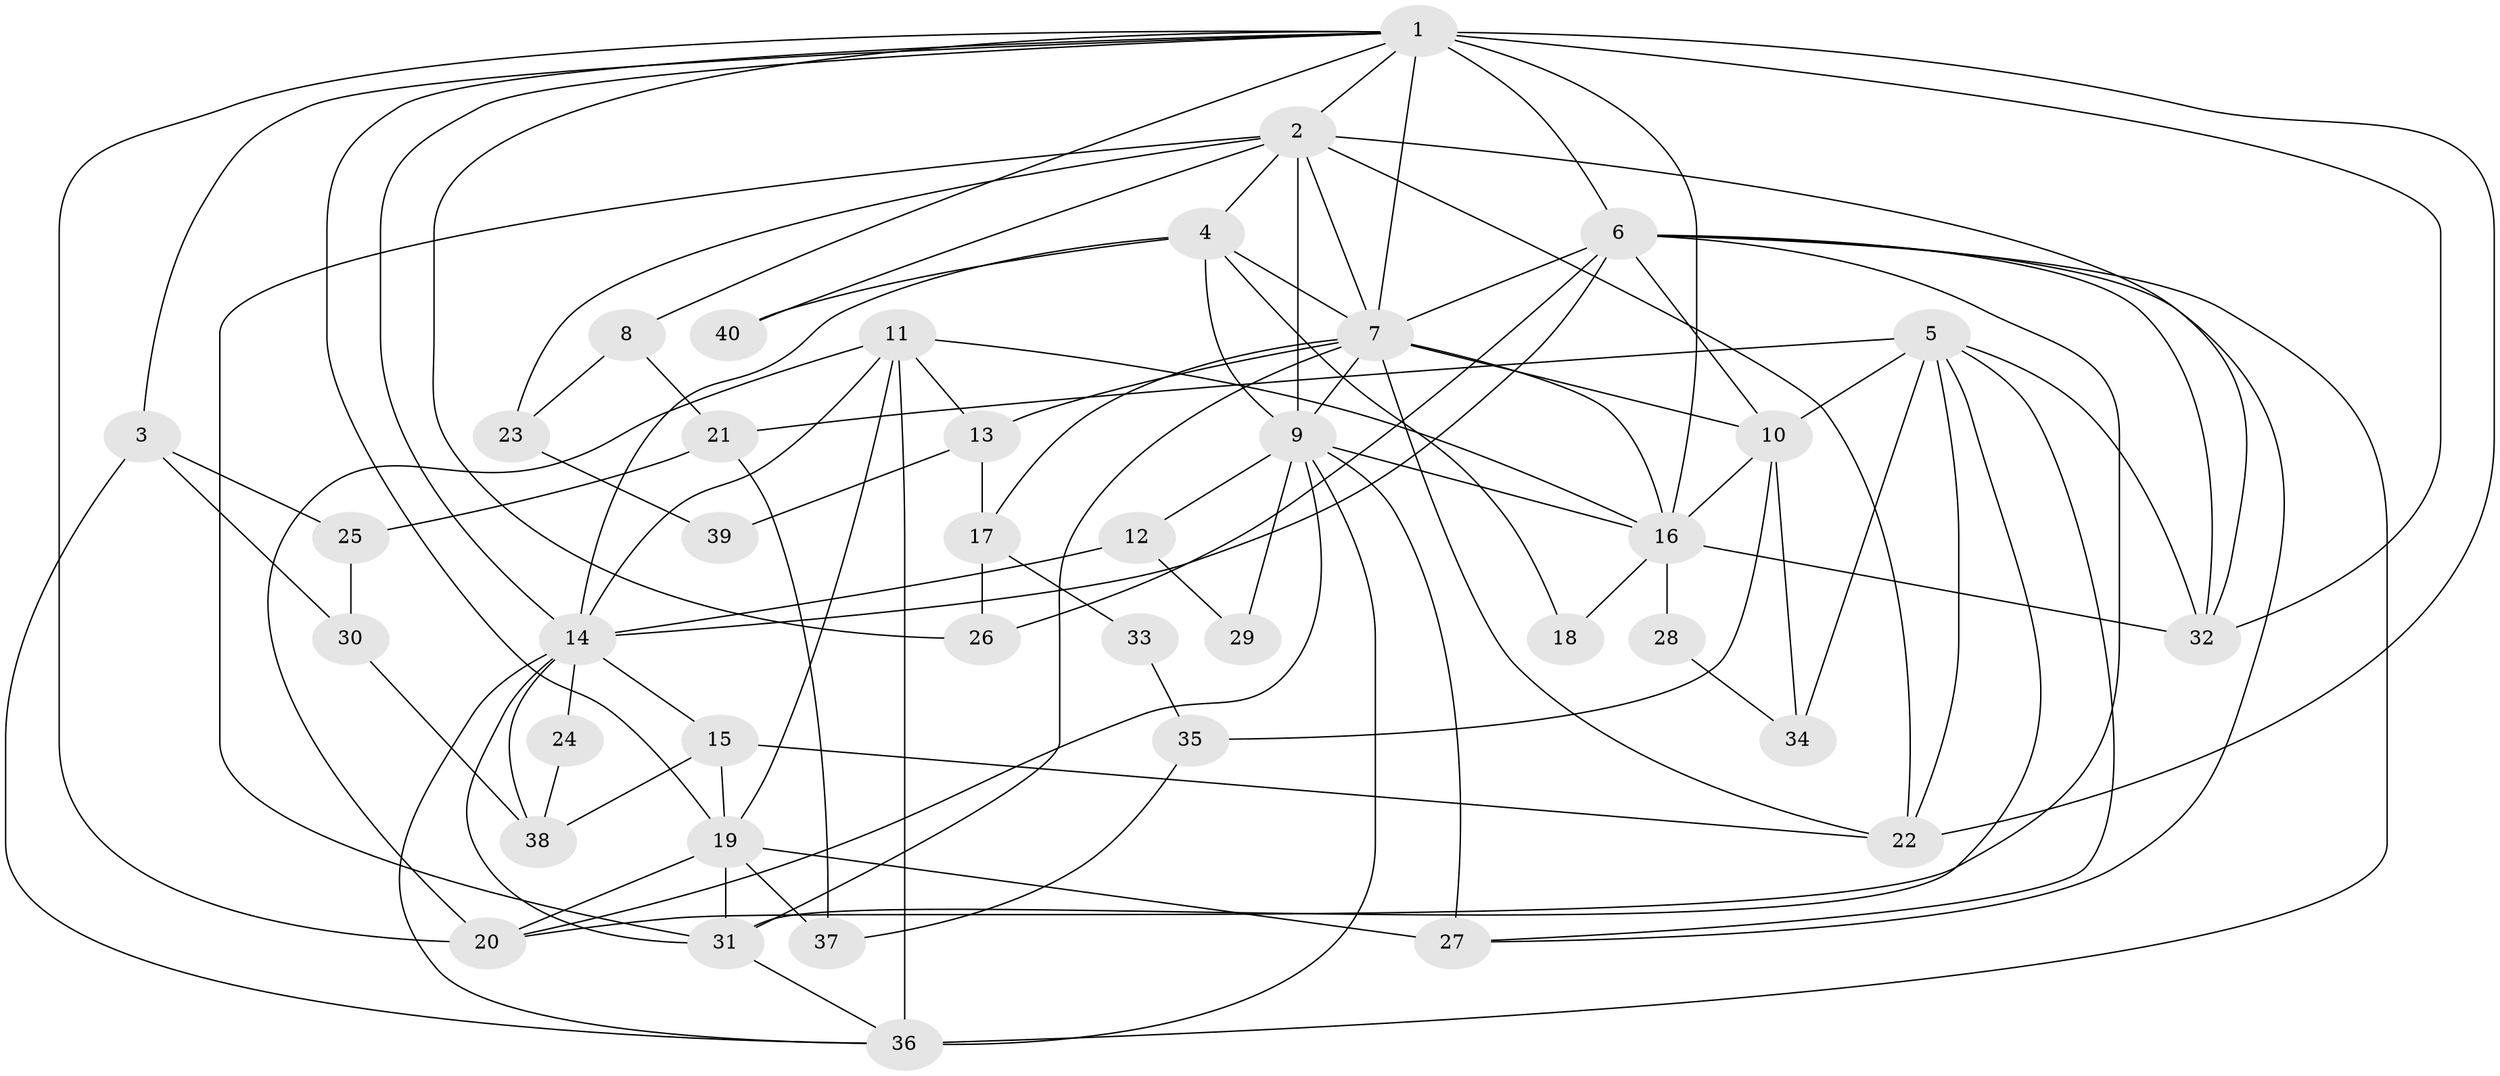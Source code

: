 // original degree distribution, {4: 0.27848101265822783, 3: 0.31645569620253167, 5: 0.16455696202531644, 6: 0.08860759493670886, 2: 0.10126582278481013, 8: 0.02531645569620253, 7: 0.02531645569620253}
// Generated by graph-tools (version 1.1) at 2025/36/03/09/25 02:36:15]
// undirected, 40 vertices, 98 edges
graph export_dot {
graph [start="1"]
  node [color=gray90,style=filled];
  1;
  2;
  3;
  4;
  5;
  6;
  7;
  8;
  9;
  10;
  11;
  12;
  13;
  14;
  15;
  16;
  17;
  18;
  19;
  20;
  21;
  22;
  23;
  24;
  25;
  26;
  27;
  28;
  29;
  30;
  31;
  32;
  33;
  34;
  35;
  36;
  37;
  38;
  39;
  40;
  1 -- 2 [weight=1.0];
  1 -- 3 [weight=1.0];
  1 -- 6 [weight=2.0];
  1 -- 7 [weight=3.0];
  1 -- 8 [weight=1.0];
  1 -- 14 [weight=1.0];
  1 -- 16 [weight=1.0];
  1 -- 19 [weight=1.0];
  1 -- 20 [weight=2.0];
  1 -- 22 [weight=1.0];
  1 -- 26 [weight=1.0];
  1 -- 32 [weight=1.0];
  2 -- 4 [weight=1.0];
  2 -- 7 [weight=1.0];
  2 -- 9 [weight=3.0];
  2 -- 22 [weight=2.0];
  2 -- 23 [weight=1.0];
  2 -- 31 [weight=1.0];
  2 -- 32 [weight=1.0];
  2 -- 40 [weight=1.0];
  3 -- 25 [weight=1.0];
  3 -- 30 [weight=1.0];
  3 -- 36 [weight=1.0];
  4 -- 7 [weight=1.0];
  4 -- 9 [weight=1.0];
  4 -- 14 [weight=1.0];
  4 -- 18 [weight=1.0];
  4 -- 40 [weight=1.0];
  5 -- 10 [weight=2.0];
  5 -- 21 [weight=1.0];
  5 -- 22 [weight=1.0];
  5 -- 27 [weight=1.0];
  5 -- 31 [weight=1.0];
  5 -- 32 [weight=1.0];
  5 -- 34 [weight=1.0];
  6 -- 7 [weight=1.0];
  6 -- 10 [weight=2.0];
  6 -- 14 [weight=1.0];
  6 -- 20 [weight=1.0];
  6 -- 26 [weight=1.0];
  6 -- 27 [weight=1.0];
  6 -- 32 [weight=1.0];
  6 -- 36 [weight=2.0];
  7 -- 9 [weight=1.0];
  7 -- 10 [weight=2.0];
  7 -- 13 [weight=1.0];
  7 -- 16 [weight=1.0];
  7 -- 17 [weight=1.0];
  7 -- 22 [weight=1.0];
  7 -- 31 [weight=1.0];
  8 -- 21 [weight=1.0];
  8 -- 23 [weight=1.0];
  9 -- 12 [weight=1.0];
  9 -- 16 [weight=1.0];
  9 -- 20 [weight=1.0];
  9 -- 27 [weight=3.0];
  9 -- 29 [weight=1.0];
  9 -- 36 [weight=1.0];
  10 -- 16 [weight=1.0];
  10 -- 34 [weight=1.0];
  10 -- 35 [weight=1.0];
  11 -- 13 [weight=1.0];
  11 -- 14 [weight=1.0];
  11 -- 16 [weight=1.0];
  11 -- 19 [weight=1.0];
  11 -- 20 [weight=1.0];
  11 -- 36 [weight=1.0];
  12 -- 14 [weight=1.0];
  12 -- 29 [weight=1.0];
  13 -- 17 [weight=1.0];
  13 -- 39 [weight=1.0];
  14 -- 15 [weight=3.0];
  14 -- 24 [weight=1.0];
  14 -- 31 [weight=1.0];
  14 -- 36 [weight=1.0];
  14 -- 38 [weight=1.0];
  15 -- 19 [weight=1.0];
  15 -- 22 [weight=1.0];
  15 -- 38 [weight=1.0];
  16 -- 18 [weight=1.0];
  16 -- 28 [weight=1.0];
  16 -- 32 [weight=1.0];
  17 -- 26 [weight=1.0];
  17 -- 33 [weight=1.0];
  19 -- 20 [weight=1.0];
  19 -- 27 [weight=1.0];
  19 -- 31 [weight=1.0];
  19 -- 37 [weight=1.0];
  21 -- 25 [weight=1.0];
  21 -- 37 [weight=1.0];
  23 -- 39 [weight=1.0];
  24 -- 38 [weight=1.0];
  25 -- 30 [weight=1.0];
  28 -- 34 [weight=1.0];
  30 -- 38 [weight=1.0];
  31 -- 36 [weight=1.0];
  33 -- 35 [weight=1.0];
  35 -- 37 [weight=1.0];
}
